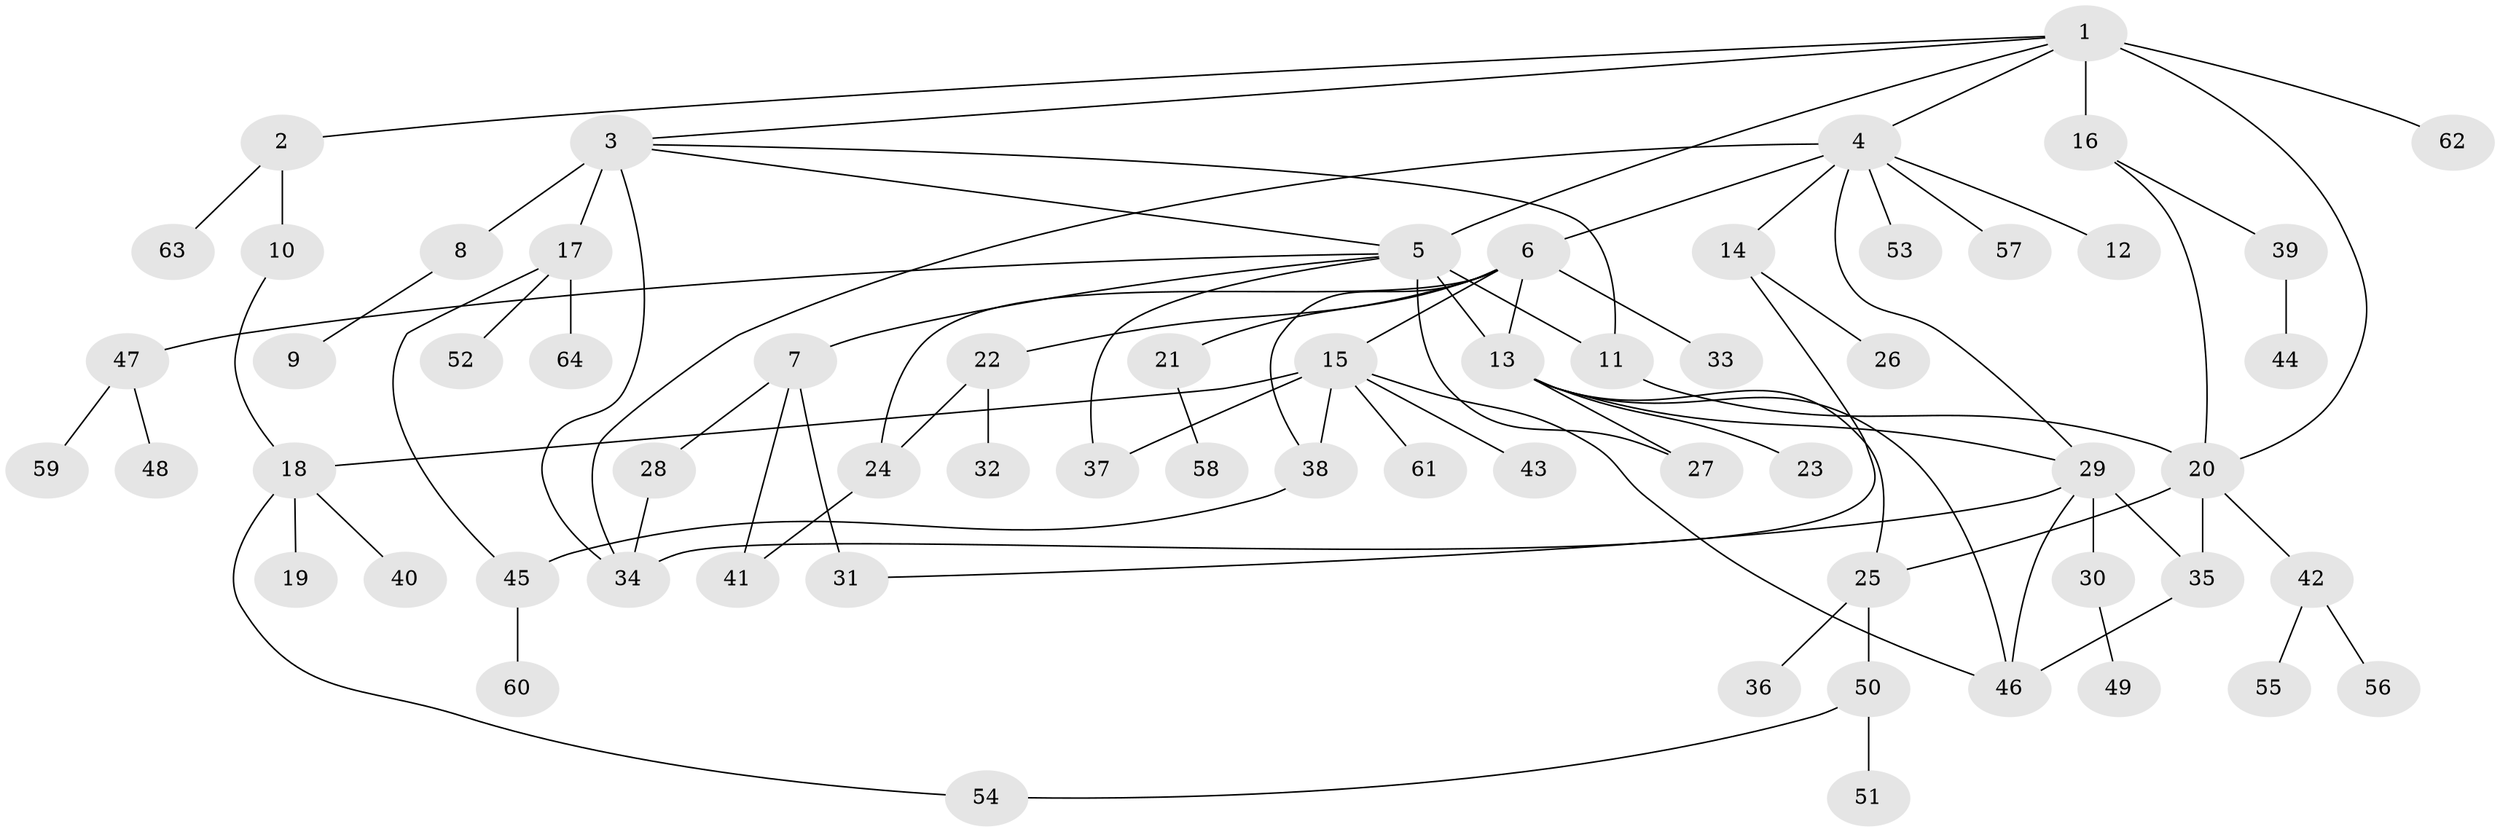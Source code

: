 // original degree distribution, {13: 0.015625, 4: 0.0625, 12: 0.0078125, 9: 0.015625, 15: 0.0078125, 10: 0.0078125, 6: 0.0234375, 1: 0.5703125, 2: 0.1796875, 3: 0.078125, 5: 0.015625, 7: 0.015625}
// Generated by graph-tools (version 1.1) at 2025/35/03/09/25 02:35:29]
// undirected, 64 vertices, 86 edges
graph export_dot {
graph [start="1"]
  node [color=gray90,style=filled];
  1;
  2;
  3;
  4;
  5;
  6;
  7;
  8;
  9;
  10;
  11;
  12;
  13;
  14;
  15;
  16;
  17;
  18;
  19;
  20;
  21;
  22;
  23;
  24;
  25;
  26;
  27;
  28;
  29;
  30;
  31;
  32;
  33;
  34;
  35;
  36;
  37;
  38;
  39;
  40;
  41;
  42;
  43;
  44;
  45;
  46;
  47;
  48;
  49;
  50;
  51;
  52;
  53;
  54;
  55;
  56;
  57;
  58;
  59;
  60;
  61;
  62;
  63;
  64;
  1 -- 2 [weight=1.0];
  1 -- 3 [weight=1.0];
  1 -- 4 [weight=1.0];
  1 -- 5 [weight=1.0];
  1 -- 16 [weight=6.0];
  1 -- 20 [weight=1.0];
  1 -- 62 [weight=1.0];
  2 -- 10 [weight=1.0];
  2 -- 63 [weight=1.0];
  3 -- 5 [weight=1.0];
  3 -- 8 [weight=4.0];
  3 -- 11 [weight=2.0];
  3 -- 17 [weight=1.0];
  3 -- 34 [weight=1.0];
  4 -- 6 [weight=1.0];
  4 -- 12 [weight=1.0];
  4 -- 14 [weight=1.0];
  4 -- 29 [weight=1.0];
  4 -- 34 [weight=1.0];
  4 -- 53 [weight=1.0];
  4 -- 57 [weight=1.0];
  5 -- 7 [weight=1.0];
  5 -- 11 [weight=7.0];
  5 -- 13 [weight=1.0];
  5 -- 27 [weight=1.0];
  5 -- 37 [weight=1.0];
  5 -- 47 [weight=1.0];
  6 -- 13 [weight=1.0];
  6 -- 15 [weight=1.0];
  6 -- 21 [weight=2.0];
  6 -- 22 [weight=1.0];
  6 -- 24 [weight=1.0];
  6 -- 33 [weight=1.0];
  6 -- 38 [weight=1.0];
  7 -- 28 [weight=1.0];
  7 -- 31 [weight=2.0];
  7 -- 41 [weight=1.0];
  8 -- 9 [weight=1.0];
  10 -- 18 [weight=1.0];
  11 -- 20 [weight=1.0];
  13 -- 23 [weight=1.0];
  13 -- 25 [weight=1.0];
  13 -- 27 [weight=2.0];
  13 -- 29 [weight=1.0];
  13 -- 46 [weight=1.0];
  14 -- 26 [weight=1.0];
  14 -- 34 [weight=1.0];
  15 -- 18 [weight=1.0];
  15 -- 37 [weight=1.0];
  15 -- 38 [weight=6.0];
  15 -- 43 [weight=1.0];
  15 -- 46 [weight=1.0];
  15 -- 61 [weight=1.0];
  16 -- 20 [weight=1.0];
  16 -- 39 [weight=1.0];
  17 -- 45 [weight=1.0];
  17 -- 52 [weight=1.0];
  17 -- 64 [weight=1.0];
  18 -- 19 [weight=1.0];
  18 -- 40 [weight=1.0];
  18 -- 54 [weight=1.0];
  20 -- 25 [weight=1.0];
  20 -- 35 [weight=1.0];
  20 -- 42 [weight=1.0];
  21 -- 58 [weight=1.0];
  22 -- 24 [weight=1.0];
  22 -- 32 [weight=1.0];
  24 -- 41 [weight=1.0];
  25 -- 36 [weight=1.0];
  25 -- 50 [weight=1.0];
  28 -- 34 [weight=1.0];
  29 -- 30 [weight=1.0];
  29 -- 31 [weight=1.0];
  29 -- 35 [weight=1.0];
  29 -- 46 [weight=1.0];
  30 -- 49 [weight=1.0];
  35 -- 46 [weight=3.0];
  38 -- 45 [weight=1.0];
  39 -- 44 [weight=1.0];
  42 -- 55 [weight=1.0];
  42 -- 56 [weight=1.0];
  45 -- 60 [weight=1.0];
  47 -- 48 [weight=1.0];
  47 -- 59 [weight=1.0];
  50 -- 51 [weight=1.0];
  50 -- 54 [weight=1.0];
}
